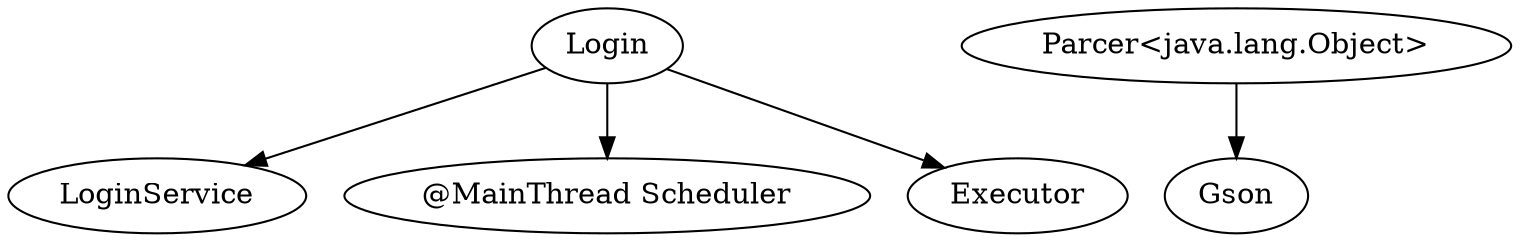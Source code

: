 digraph G1 {
  concentrate = true;
  Login -> LoginService;
  n2 [label="@MainThread Scheduler"];
  Login -> n2;
  Login -> Executor;
  n3 [label="Parcer<java.lang.Object>"];
  n3 -> Gson;
}
